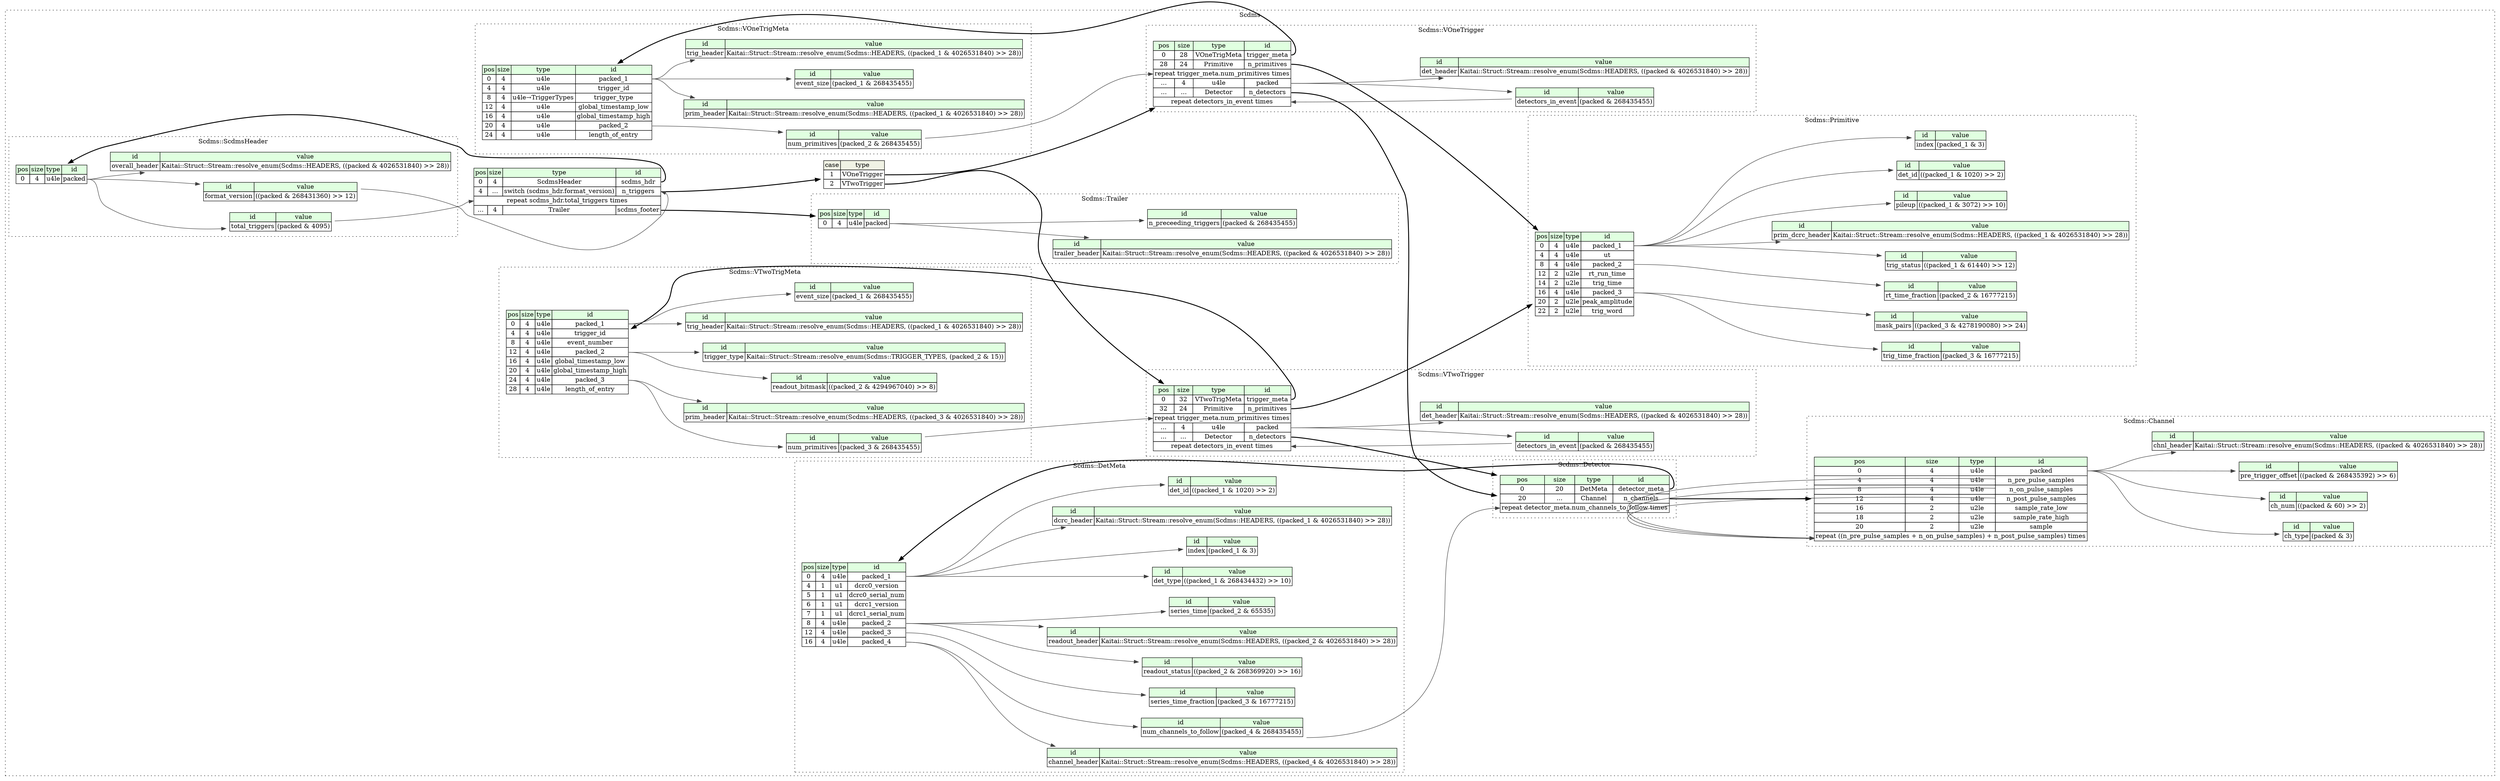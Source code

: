 digraph {
	rankdir=LR;
	node [shape=plaintext];
	subgraph cluster__scdms {
		label="Scdms";
		graph[style=dotted];

		scdms__seq [label=<<TABLE BORDER="0" CELLBORDER="1" CELLSPACING="0">
			<TR><TD BGCOLOR="#E0FFE0">pos</TD><TD BGCOLOR="#E0FFE0">size</TD><TD BGCOLOR="#E0FFE0">type</TD><TD BGCOLOR="#E0FFE0">id</TD></TR>
			<TR><TD PORT="scdms_hdr_pos">0</TD><TD PORT="scdms_hdr_size">4</TD><TD>ScdmsHeader</TD><TD PORT="scdms_hdr_type">scdms_hdr</TD></TR>
			<TR><TD PORT="n_triggers_pos">4</TD><TD PORT="n_triggers_size">...</TD><TD>switch (scdms_hdr.format_version)</TD><TD PORT="n_triggers_type">n_triggers</TD></TR>
			<TR><TD COLSPAN="4" PORT="n_triggers__repeat">repeat scdms_hdr.total_triggers times</TD></TR>
			<TR><TD PORT="scdms_footer_pos">...</TD><TD PORT="scdms_footer_size">4</TD><TD>Trailer</TD><TD PORT="scdms_footer_type">scdms_footer</TD></TR>
		</TABLE>>];
scdms__seq_n_triggers_switch [label=<<TABLE BORDER="0" CELLBORDER="1" CELLSPACING="0">
	<TR><TD BGCOLOR="#F0F2E4">case</TD><TD BGCOLOR="#F0F2E4">type</TD></TR>
	<TR><TD>1</TD><TD PORT="case0">VOneTrigger</TD></TR>
	<TR><TD>2</TD><TD PORT="case1">VTwoTrigger</TD></TR>
</TABLE>>];
		subgraph cluster__v_two_trigger {
			label="Scdms::VTwoTrigger";
			graph[style=dotted];

			v_two_trigger__seq [label=<<TABLE BORDER="0" CELLBORDER="1" CELLSPACING="0">
				<TR><TD BGCOLOR="#E0FFE0">pos</TD><TD BGCOLOR="#E0FFE0">size</TD><TD BGCOLOR="#E0FFE0">type</TD><TD BGCOLOR="#E0FFE0">id</TD></TR>
				<TR><TD PORT="trigger_meta_pos">0</TD><TD PORT="trigger_meta_size">32</TD><TD>VTwoTrigMeta</TD><TD PORT="trigger_meta_type">trigger_meta</TD></TR>
				<TR><TD PORT="n_primitives_pos">32</TD><TD PORT="n_primitives_size">24</TD><TD>Primitive</TD><TD PORT="n_primitives_type">n_primitives</TD></TR>
				<TR><TD COLSPAN="4" PORT="n_primitives__repeat">repeat trigger_meta.num_primitives times</TD></TR>
				<TR><TD PORT="packed_pos">...</TD><TD PORT="packed_size">4</TD><TD>u4le</TD><TD PORT="packed_type">packed</TD></TR>
				<TR><TD PORT="n_detectors_pos">...</TD><TD PORT="n_detectors_size">...</TD><TD>Detector</TD><TD PORT="n_detectors_type">n_detectors</TD></TR>
				<TR><TD COLSPAN="4" PORT="n_detectors__repeat">repeat detectors_in_event times</TD></TR>
			</TABLE>>];
			v_two_trigger__inst__detectors_in_event [label=<<TABLE BORDER="0" CELLBORDER="1" CELLSPACING="0">
				<TR><TD BGCOLOR="#E0FFE0">id</TD><TD BGCOLOR="#E0FFE0">value</TD></TR>
				<TR><TD>detectors_in_event</TD><TD>(packed &amp; 268435455)</TD></TR>
			</TABLE>>];
			v_two_trigger__inst__det_header [label=<<TABLE BORDER="0" CELLBORDER="1" CELLSPACING="0">
				<TR><TD BGCOLOR="#E0FFE0">id</TD><TD BGCOLOR="#E0FFE0">value</TD></TR>
				<TR><TD>det_header</TD><TD>Kaitai::Struct::Stream::resolve_enum(Scdms::HEADERS, ((packed &amp; 4026531840) &gt;&gt; 28))</TD></TR>
			</TABLE>>];
		}
		subgraph cluster__channel {
			label="Scdms::Channel";
			graph[style=dotted];

			channel__seq [label=<<TABLE BORDER="0" CELLBORDER="1" CELLSPACING="0">
				<TR><TD BGCOLOR="#E0FFE0">pos</TD><TD BGCOLOR="#E0FFE0">size</TD><TD BGCOLOR="#E0FFE0">type</TD><TD BGCOLOR="#E0FFE0">id</TD></TR>
				<TR><TD PORT="packed_pos">0</TD><TD PORT="packed_size">4</TD><TD>u4le</TD><TD PORT="packed_type">packed</TD></TR>
				<TR><TD PORT="n_pre_pulse_samples_pos">4</TD><TD PORT="n_pre_pulse_samples_size">4</TD><TD>u4le</TD><TD PORT="n_pre_pulse_samples_type">n_pre_pulse_samples</TD></TR>
				<TR><TD PORT="n_on_pulse_samples_pos">8</TD><TD PORT="n_on_pulse_samples_size">4</TD><TD>u4le</TD><TD PORT="n_on_pulse_samples_type">n_on_pulse_samples</TD></TR>
				<TR><TD PORT="n_post_pulse_samples_pos">12</TD><TD PORT="n_post_pulse_samples_size">4</TD><TD>u4le</TD><TD PORT="n_post_pulse_samples_type">n_post_pulse_samples</TD></TR>
				<TR><TD PORT="sample_rate_low_pos">16</TD><TD PORT="sample_rate_low_size">2</TD><TD>u2le</TD><TD PORT="sample_rate_low_type">sample_rate_low</TD></TR>
				<TR><TD PORT="sample_rate_high_pos">18</TD><TD PORT="sample_rate_high_size">2</TD><TD>u2le</TD><TD PORT="sample_rate_high_type">sample_rate_high</TD></TR>
				<TR><TD PORT="sample_pos">20</TD><TD PORT="sample_size">2</TD><TD>u2le</TD><TD PORT="sample_type">sample</TD></TR>
				<TR><TD COLSPAN="4" PORT="sample__repeat">repeat ((n_pre_pulse_samples + n_on_pulse_samples) + n_post_pulse_samples) times</TD></TR>
			</TABLE>>];
			channel__inst__ch_type [label=<<TABLE BORDER="0" CELLBORDER="1" CELLSPACING="0">
				<TR><TD BGCOLOR="#E0FFE0">id</TD><TD BGCOLOR="#E0FFE0">value</TD></TR>
				<TR><TD>ch_type</TD><TD>(packed &amp; 3)</TD></TR>
			</TABLE>>];
			channel__inst__ch_num [label=<<TABLE BORDER="0" CELLBORDER="1" CELLSPACING="0">
				<TR><TD BGCOLOR="#E0FFE0">id</TD><TD BGCOLOR="#E0FFE0">value</TD></TR>
				<TR><TD>ch_num</TD><TD>((packed &amp; 60) &gt;&gt; 2)</TD></TR>
			</TABLE>>];
			channel__inst__pre_trigger_offset [label=<<TABLE BORDER="0" CELLBORDER="1" CELLSPACING="0">
				<TR><TD BGCOLOR="#E0FFE0">id</TD><TD BGCOLOR="#E0FFE0">value</TD></TR>
				<TR><TD>pre_trigger_offset</TD><TD>((packed &amp; 268435392) &gt;&gt; 6)</TD></TR>
			</TABLE>>];
			channel__inst__chnl_header [label=<<TABLE BORDER="0" CELLBORDER="1" CELLSPACING="0">
				<TR><TD BGCOLOR="#E0FFE0">id</TD><TD BGCOLOR="#E0FFE0">value</TD></TR>
				<TR><TD>chnl_header</TD><TD>Kaitai::Struct::Stream::resolve_enum(Scdms::HEADERS, ((packed &amp; 4026531840) &gt;&gt; 28))</TD></TR>
			</TABLE>>];
		}
		subgraph cluster__v_one_trig_meta {
			label="Scdms::VOneTrigMeta";
			graph[style=dotted];

			v_one_trig_meta__seq [label=<<TABLE BORDER="0" CELLBORDER="1" CELLSPACING="0">
				<TR><TD BGCOLOR="#E0FFE0">pos</TD><TD BGCOLOR="#E0FFE0">size</TD><TD BGCOLOR="#E0FFE0">type</TD><TD BGCOLOR="#E0FFE0">id</TD></TR>
				<TR><TD PORT="packed_1_pos">0</TD><TD PORT="packed_1_size">4</TD><TD>u4le</TD><TD PORT="packed_1_type">packed_1</TD></TR>
				<TR><TD PORT="trigger_id_pos">4</TD><TD PORT="trigger_id_size">4</TD><TD>u4le</TD><TD PORT="trigger_id_type">trigger_id</TD></TR>
				<TR><TD PORT="trigger_type_pos">8</TD><TD PORT="trigger_type_size">4</TD><TD>u4le→TriggerTypes</TD><TD PORT="trigger_type_type">trigger_type</TD></TR>
				<TR><TD PORT="global_timestamp_low_pos">12</TD><TD PORT="global_timestamp_low_size">4</TD><TD>u4le</TD><TD PORT="global_timestamp_low_type">global_timestamp_low</TD></TR>
				<TR><TD PORT="global_timestamp_high_pos">16</TD><TD PORT="global_timestamp_high_size">4</TD><TD>u4le</TD><TD PORT="global_timestamp_high_type">global_timestamp_high</TD></TR>
				<TR><TD PORT="packed_2_pos">20</TD><TD PORT="packed_2_size">4</TD><TD>u4le</TD><TD PORT="packed_2_type">packed_2</TD></TR>
				<TR><TD PORT="length_of_entry_pos">24</TD><TD PORT="length_of_entry_size">4</TD><TD>u4le</TD><TD PORT="length_of_entry_type">length_of_entry</TD></TR>
			</TABLE>>];
			v_one_trig_meta__inst__event_size [label=<<TABLE BORDER="0" CELLBORDER="1" CELLSPACING="0">
				<TR><TD BGCOLOR="#E0FFE0">id</TD><TD BGCOLOR="#E0FFE0">value</TD></TR>
				<TR><TD>event_size</TD><TD>(packed_1 &amp; 268435455)</TD></TR>
			</TABLE>>];
			v_one_trig_meta__inst__trig_header [label=<<TABLE BORDER="0" CELLBORDER="1" CELLSPACING="0">
				<TR><TD BGCOLOR="#E0FFE0">id</TD><TD BGCOLOR="#E0FFE0">value</TD></TR>
				<TR><TD>trig_header</TD><TD>Kaitai::Struct::Stream::resolve_enum(Scdms::HEADERS, ((packed_1 &amp; 4026531840) &gt;&gt; 28))</TD></TR>
			</TABLE>>];
			v_one_trig_meta__inst__num_primitives [label=<<TABLE BORDER="0" CELLBORDER="1" CELLSPACING="0">
				<TR><TD BGCOLOR="#E0FFE0">id</TD><TD BGCOLOR="#E0FFE0">value</TD></TR>
				<TR><TD>num_primitives</TD><TD>(packed_2 &amp; 268435455)</TD></TR>
			</TABLE>>];
			v_one_trig_meta__inst__prim_header [label=<<TABLE BORDER="0" CELLBORDER="1" CELLSPACING="0">
				<TR><TD BGCOLOR="#E0FFE0">id</TD><TD BGCOLOR="#E0FFE0">value</TD></TR>
				<TR><TD>prim_header</TD><TD>Kaitai::Struct::Stream::resolve_enum(Scdms::HEADERS, ((packed_1 &amp; 4026531840) &gt;&gt; 28))</TD></TR>
			</TABLE>>];
		}
		subgraph cluster__detector {
			label="Scdms::Detector";
			graph[style=dotted];

			detector__seq [label=<<TABLE BORDER="0" CELLBORDER="1" CELLSPACING="0">
				<TR><TD BGCOLOR="#E0FFE0">pos</TD><TD BGCOLOR="#E0FFE0">size</TD><TD BGCOLOR="#E0FFE0">type</TD><TD BGCOLOR="#E0FFE0">id</TD></TR>
				<TR><TD PORT="detector_meta_pos">0</TD><TD PORT="detector_meta_size">20</TD><TD>DetMeta</TD><TD PORT="detector_meta_type">detector_meta</TD></TR>
				<TR><TD PORT="n_channels_pos">20</TD><TD PORT="n_channels_size">...</TD><TD>Channel</TD><TD PORT="n_channels_type">n_channels</TD></TR>
				<TR><TD COLSPAN="4" PORT="n_channels__repeat">repeat detector_meta.num_channels_to_follow times</TD></TR>
			</TABLE>>];
		}
		subgraph cluster__scdms_header {
			label="Scdms::ScdmsHeader";
			graph[style=dotted];

			scdms_header__seq [label=<<TABLE BORDER="0" CELLBORDER="1" CELLSPACING="0">
				<TR><TD BGCOLOR="#E0FFE0">pos</TD><TD BGCOLOR="#E0FFE0">size</TD><TD BGCOLOR="#E0FFE0">type</TD><TD BGCOLOR="#E0FFE0">id</TD></TR>
				<TR><TD PORT="packed_pos">0</TD><TD PORT="packed_size">4</TD><TD>u4le</TD><TD PORT="packed_type">packed</TD></TR>
			</TABLE>>];
			scdms_header__inst__overall_header [label=<<TABLE BORDER="0" CELLBORDER="1" CELLSPACING="0">
				<TR><TD BGCOLOR="#E0FFE0">id</TD><TD BGCOLOR="#E0FFE0">value</TD></TR>
				<TR><TD>overall_header</TD><TD>Kaitai::Struct::Stream::resolve_enum(Scdms::HEADERS, ((packed &amp; 4026531840) &gt;&gt; 28))</TD></TR>
			</TABLE>>];
			scdms_header__inst__total_triggers [label=<<TABLE BORDER="0" CELLBORDER="1" CELLSPACING="0">
				<TR><TD BGCOLOR="#E0FFE0">id</TD><TD BGCOLOR="#E0FFE0">value</TD></TR>
				<TR><TD>total_triggers</TD><TD>(packed &amp; 4095)</TD></TR>
			</TABLE>>];
			scdms_header__inst__format_version [label=<<TABLE BORDER="0" CELLBORDER="1" CELLSPACING="0">
				<TR><TD BGCOLOR="#E0FFE0">id</TD><TD BGCOLOR="#E0FFE0">value</TD></TR>
				<TR><TD>format_version</TD><TD>((packed &amp; 268431360) &gt;&gt; 12)</TD></TR>
			</TABLE>>];
		}
		subgraph cluster__v_two_trig_meta {
			label="Scdms::VTwoTrigMeta";
			graph[style=dotted];

			v_two_trig_meta__seq [label=<<TABLE BORDER="0" CELLBORDER="1" CELLSPACING="0">
				<TR><TD BGCOLOR="#E0FFE0">pos</TD><TD BGCOLOR="#E0FFE0">size</TD><TD BGCOLOR="#E0FFE0">type</TD><TD BGCOLOR="#E0FFE0">id</TD></TR>
				<TR><TD PORT="packed_1_pos">0</TD><TD PORT="packed_1_size">4</TD><TD>u4le</TD><TD PORT="packed_1_type">packed_1</TD></TR>
				<TR><TD PORT="trigger_id_pos">4</TD><TD PORT="trigger_id_size">4</TD><TD>u4le</TD><TD PORT="trigger_id_type">trigger_id</TD></TR>
				<TR><TD PORT="event_number_pos">8</TD><TD PORT="event_number_size">4</TD><TD>u4le</TD><TD PORT="event_number_type">event_number</TD></TR>
				<TR><TD PORT="packed_2_pos">12</TD><TD PORT="packed_2_size">4</TD><TD>u4le</TD><TD PORT="packed_2_type">packed_2</TD></TR>
				<TR><TD PORT="global_timestamp_low_pos">16</TD><TD PORT="global_timestamp_low_size">4</TD><TD>u4le</TD><TD PORT="global_timestamp_low_type">global_timestamp_low</TD></TR>
				<TR><TD PORT="global_timestamp_high_pos">20</TD><TD PORT="global_timestamp_high_size">4</TD><TD>u4le</TD><TD PORT="global_timestamp_high_type">global_timestamp_high</TD></TR>
				<TR><TD PORT="packed_3_pos">24</TD><TD PORT="packed_3_size">4</TD><TD>u4le</TD><TD PORT="packed_3_type">packed_3</TD></TR>
				<TR><TD PORT="length_of_entry_pos">28</TD><TD PORT="length_of_entry_size">4</TD><TD>u4le</TD><TD PORT="length_of_entry_type">length_of_entry</TD></TR>
			</TABLE>>];
			v_two_trig_meta__inst__prim_header [label=<<TABLE BORDER="0" CELLBORDER="1" CELLSPACING="0">
				<TR><TD BGCOLOR="#E0FFE0">id</TD><TD BGCOLOR="#E0FFE0">value</TD></TR>
				<TR><TD>prim_header</TD><TD>Kaitai::Struct::Stream::resolve_enum(Scdms::HEADERS, ((packed_3 &amp; 4026531840) &gt;&gt; 28))</TD></TR>
			</TABLE>>];
			v_two_trig_meta__inst__num_primitives [label=<<TABLE BORDER="0" CELLBORDER="1" CELLSPACING="0">
				<TR><TD BGCOLOR="#E0FFE0">id</TD><TD BGCOLOR="#E0FFE0">value</TD></TR>
				<TR><TD>num_primitives</TD><TD>(packed_3 &amp; 268435455)</TD></TR>
			</TABLE>>];
			v_two_trig_meta__inst__trigger_type [label=<<TABLE BORDER="0" CELLBORDER="1" CELLSPACING="0">
				<TR><TD BGCOLOR="#E0FFE0">id</TD><TD BGCOLOR="#E0FFE0">value</TD></TR>
				<TR><TD>trigger_type</TD><TD>Kaitai::Struct::Stream::resolve_enum(Scdms::TRIGGER_TYPES, (packed_2 &amp; 15))</TD></TR>
			</TABLE>>];
			v_two_trig_meta__inst__readout_bitmask [label=<<TABLE BORDER="0" CELLBORDER="1" CELLSPACING="0">
				<TR><TD BGCOLOR="#E0FFE0">id</TD><TD BGCOLOR="#E0FFE0">value</TD></TR>
				<TR><TD>readout_bitmask</TD><TD>((packed_2 &amp; 4294967040) &gt;&gt; 8)</TD></TR>
			</TABLE>>];
			v_two_trig_meta__inst__event_size [label=<<TABLE BORDER="0" CELLBORDER="1" CELLSPACING="0">
				<TR><TD BGCOLOR="#E0FFE0">id</TD><TD BGCOLOR="#E0FFE0">value</TD></TR>
				<TR><TD>event_size</TD><TD>(packed_1 &amp; 268435455)</TD></TR>
			</TABLE>>];
			v_two_trig_meta__inst__trig_header [label=<<TABLE BORDER="0" CELLBORDER="1" CELLSPACING="0">
				<TR><TD BGCOLOR="#E0FFE0">id</TD><TD BGCOLOR="#E0FFE0">value</TD></TR>
				<TR><TD>trig_header</TD><TD>Kaitai::Struct::Stream::resolve_enum(Scdms::HEADERS, ((packed_1 &amp; 4026531840) &gt;&gt; 28))</TD></TR>
			</TABLE>>];
		}
		subgraph cluster__trailer {
			label="Scdms::Trailer";
			graph[style=dotted];

			trailer__seq [label=<<TABLE BORDER="0" CELLBORDER="1" CELLSPACING="0">
				<TR><TD BGCOLOR="#E0FFE0">pos</TD><TD BGCOLOR="#E0FFE0">size</TD><TD BGCOLOR="#E0FFE0">type</TD><TD BGCOLOR="#E0FFE0">id</TD></TR>
				<TR><TD PORT="packed_pos">0</TD><TD PORT="packed_size">4</TD><TD>u4le</TD><TD PORT="packed_type">packed</TD></TR>
			</TABLE>>];
			trailer__inst__n_preceeding_triggers [label=<<TABLE BORDER="0" CELLBORDER="1" CELLSPACING="0">
				<TR><TD BGCOLOR="#E0FFE0">id</TD><TD BGCOLOR="#E0FFE0">value</TD></TR>
				<TR><TD>n_preceeding_triggers</TD><TD>(packed &amp; 268435455)</TD></TR>
			</TABLE>>];
			trailer__inst__trailer_header [label=<<TABLE BORDER="0" CELLBORDER="1" CELLSPACING="0">
				<TR><TD BGCOLOR="#E0FFE0">id</TD><TD BGCOLOR="#E0FFE0">value</TD></TR>
				<TR><TD>trailer_header</TD><TD>Kaitai::Struct::Stream::resolve_enum(Scdms::HEADERS, ((packed &amp; 4026531840) &gt;&gt; 28))</TD></TR>
			</TABLE>>];
		}
		subgraph cluster__primitive {
			label="Scdms::Primitive";
			graph[style=dotted];

			primitive__seq [label=<<TABLE BORDER="0" CELLBORDER="1" CELLSPACING="0">
				<TR><TD BGCOLOR="#E0FFE0">pos</TD><TD BGCOLOR="#E0FFE0">size</TD><TD BGCOLOR="#E0FFE0">type</TD><TD BGCOLOR="#E0FFE0">id</TD></TR>
				<TR><TD PORT="packed_1_pos">0</TD><TD PORT="packed_1_size">4</TD><TD>u4le</TD><TD PORT="packed_1_type">packed_1</TD></TR>
				<TR><TD PORT="ut_pos">4</TD><TD PORT="ut_size">4</TD><TD>u4le</TD><TD PORT="ut_type">ut</TD></TR>
				<TR><TD PORT="packed_2_pos">8</TD><TD PORT="packed_2_size">4</TD><TD>u4le</TD><TD PORT="packed_2_type">packed_2</TD></TR>
				<TR><TD PORT="rt_run_time_pos">12</TD><TD PORT="rt_run_time_size">2</TD><TD>u2le</TD><TD PORT="rt_run_time_type">rt_run_time</TD></TR>
				<TR><TD PORT="trig_time_pos">14</TD><TD PORT="trig_time_size">2</TD><TD>u2le</TD><TD PORT="trig_time_type">trig_time</TD></TR>
				<TR><TD PORT="packed_3_pos">16</TD><TD PORT="packed_3_size">4</TD><TD>u4le</TD><TD PORT="packed_3_type">packed_3</TD></TR>
				<TR><TD PORT="peak_amplitude_pos">20</TD><TD PORT="peak_amplitude_size">2</TD><TD>u2le</TD><TD PORT="peak_amplitude_type">peak_amplitude</TD></TR>
				<TR><TD PORT="trig_word_pos">22</TD><TD PORT="trig_word_size">2</TD><TD>u2le</TD><TD PORT="trig_word_type">trig_word</TD></TR>
			</TABLE>>];
			primitive__inst__rt_time_fraction [label=<<TABLE BORDER="0" CELLBORDER="1" CELLSPACING="0">
				<TR><TD BGCOLOR="#E0FFE0">id</TD><TD BGCOLOR="#E0FFE0">value</TD></TR>
				<TR><TD>rt_time_fraction</TD><TD>(packed_2 &amp; 16777215)</TD></TR>
			</TABLE>>];
			primitive__inst__pileup [label=<<TABLE BORDER="0" CELLBORDER="1" CELLSPACING="0">
				<TR><TD BGCOLOR="#E0FFE0">id</TD><TD BGCOLOR="#E0FFE0">value</TD></TR>
				<TR><TD>pileup</TD><TD>((packed_1 &amp; 3072) &gt;&gt; 10)</TD></TR>
			</TABLE>>];
			primitive__inst__det_id [label=<<TABLE BORDER="0" CELLBORDER="1" CELLSPACING="0">
				<TR><TD BGCOLOR="#E0FFE0">id</TD><TD BGCOLOR="#E0FFE0">value</TD></TR>
				<TR><TD>det_id</TD><TD>((packed_1 &amp; 1020) &gt;&gt; 2)</TD></TR>
			</TABLE>>];
			primitive__inst__trig_time_fraction [label=<<TABLE BORDER="0" CELLBORDER="1" CELLSPACING="0">
				<TR><TD BGCOLOR="#E0FFE0">id</TD><TD BGCOLOR="#E0FFE0">value</TD></TR>
				<TR><TD>trig_time_fraction</TD><TD>(packed_3 &amp; 16777215)</TD></TR>
			</TABLE>>];
			primitive__inst__mask_pairs [label=<<TABLE BORDER="0" CELLBORDER="1" CELLSPACING="0">
				<TR><TD BGCOLOR="#E0FFE0">id</TD><TD BGCOLOR="#E0FFE0">value</TD></TR>
				<TR><TD>mask_pairs</TD><TD>((packed_3 &amp; 4278190080) &gt;&gt; 24)</TD></TR>
			</TABLE>>];
			primitive__inst__index [label=<<TABLE BORDER="0" CELLBORDER="1" CELLSPACING="0">
				<TR><TD BGCOLOR="#E0FFE0">id</TD><TD BGCOLOR="#E0FFE0">value</TD></TR>
				<TR><TD>index</TD><TD>(packed_1 &amp; 3)</TD></TR>
			</TABLE>>];
			primitive__inst__trig_status [label=<<TABLE BORDER="0" CELLBORDER="1" CELLSPACING="0">
				<TR><TD BGCOLOR="#E0FFE0">id</TD><TD BGCOLOR="#E0FFE0">value</TD></TR>
				<TR><TD>trig_status</TD><TD>((packed_1 &amp; 61440) &gt;&gt; 12)</TD></TR>
			</TABLE>>];
			primitive__inst__prim_dcrc_header [label=<<TABLE BORDER="0" CELLBORDER="1" CELLSPACING="0">
				<TR><TD BGCOLOR="#E0FFE0">id</TD><TD BGCOLOR="#E0FFE0">value</TD></TR>
				<TR><TD>prim_dcrc_header</TD><TD>Kaitai::Struct::Stream::resolve_enum(Scdms::HEADERS, ((packed_1 &amp; 4026531840) &gt;&gt; 28))</TD></TR>
			</TABLE>>];
		}
		subgraph cluster__v_one_trigger {
			label="Scdms::VOneTrigger";
			graph[style=dotted];

			v_one_trigger__seq [label=<<TABLE BORDER="0" CELLBORDER="1" CELLSPACING="0">
				<TR><TD BGCOLOR="#E0FFE0">pos</TD><TD BGCOLOR="#E0FFE0">size</TD><TD BGCOLOR="#E0FFE0">type</TD><TD BGCOLOR="#E0FFE0">id</TD></TR>
				<TR><TD PORT="trigger_meta_pos">0</TD><TD PORT="trigger_meta_size">28</TD><TD>VOneTrigMeta</TD><TD PORT="trigger_meta_type">trigger_meta</TD></TR>
				<TR><TD PORT="n_primitives_pos">28</TD><TD PORT="n_primitives_size">24</TD><TD>Primitive</TD><TD PORT="n_primitives_type">n_primitives</TD></TR>
				<TR><TD COLSPAN="4" PORT="n_primitives__repeat">repeat trigger_meta.num_primitives times</TD></TR>
				<TR><TD PORT="packed_pos">...</TD><TD PORT="packed_size">4</TD><TD>u4le</TD><TD PORT="packed_type">packed</TD></TR>
				<TR><TD PORT="n_detectors_pos">...</TD><TD PORT="n_detectors_size">...</TD><TD>Detector</TD><TD PORT="n_detectors_type">n_detectors</TD></TR>
				<TR><TD COLSPAN="4" PORT="n_detectors__repeat">repeat detectors_in_event times</TD></TR>
			</TABLE>>];
			v_one_trigger__inst__detectors_in_event [label=<<TABLE BORDER="0" CELLBORDER="1" CELLSPACING="0">
				<TR><TD BGCOLOR="#E0FFE0">id</TD><TD BGCOLOR="#E0FFE0">value</TD></TR>
				<TR><TD>detectors_in_event</TD><TD>(packed &amp; 268435455)</TD></TR>
			</TABLE>>];
			v_one_trigger__inst__det_header [label=<<TABLE BORDER="0" CELLBORDER="1" CELLSPACING="0">
				<TR><TD BGCOLOR="#E0FFE0">id</TD><TD BGCOLOR="#E0FFE0">value</TD></TR>
				<TR><TD>det_header</TD><TD>Kaitai::Struct::Stream::resolve_enum(Scdms::HEADERS, ((packed &amp; 4026531840) &gt;&gt; 28))</TD></TR>
			</TABLE>>];
		}
		subgraph cluster__det_meta {
			label="Scdms::DetMeta";
			graph[style=dotted];

			det_meta__seq [label=<<TABLE BORDER="0" CELLBORDER="1" CELLSPACING="0">
				<TR><TD BGCOLOR="#E0FFE0">pos</TD><TD BGCOLOR="#E0FFE0">size</TD><TD BGCOLOR="#E0FFE0">type</TD><TD BGCOLOR="#E0FFE0">id</TD></TR>
				<TR><TD PORT="packed_1_pos">0</TD><TD PORT="packed_1_size">4</TD><TD>u4le</TD><TD PORT="packed_1_type">packed_1</TD></TR>
				<TR><TD PORT="dcrc0_version_pos">4</TD><TD PORT="dcrc0_version_size">1</TD><TD>u1</TD><TD PORT="dcrc0_version_type">dcrc0_version</TD></TR>
				<TR><TD PORT="dcrc0_serial_num_pos">5</TD><TD PORT="dcrc0_serial_num_size">1</TD><TD>u1</TD><TD PORT="dcrc0_serial_num_type">dcrc0_serial_num</TD></TR>
				<TR><TD PORT="dcrc1_version_pos">6</TD><TD PORT="dcrc1_version_size">1</TD><TD>u1</TD><TD PORT="dcrc1_version_type">dcrc1_version</TD></TR>
				<TR><TD PORT="dcrc1_serial_num_pos">7</TD><TD PORT="dcrc1_serial_num_size">1</TD><TD>u1</TD><TD PORT="dcrc1_serial_num_type">dcrc1_serial_num</TD></TR>
				<TR><TD PORT="packed_2_pos">8</TD><TD PORT="packed_2_size">4</TD><TD>u4le</TD><TD PORT="packed_2_type">packed_2</TD></TR>
				<TR><TD PORT="packed_3_pos">12</TD><TD PORT="packed_3_size">4</TD><TD>u4le</TD><TD PORT="packed_3_type">packed_3</TD></TR>
				<TR><TD PORT="packed_4_pos">16</TD><TD PORT="packed_4_size">4</TD><TD>u4le</TD><TD PORT="packed_4_type">packed_4</TD></TR>
			</TABLE>>];
			det_meta__inst__readout_header [label=<<TABLE BORDER="0" CELLBORDER="1" CELLSPACING="0">
				<TR><TD BGCOLOR="#E0FFE0">id</TD><TD BGCOLOR="#E0FFE0">value</TD></TR>
				<TR><TD>readout_header</TD><TD>Kaitai::Struct::Stream::resolve_enum(Scdms::HEADERS, ((packed_2 &amp; 4026531840) &gt;&gt; 28))</TD></TR>
			</TABLE>>];
			det_meta__inst__series_time_fraction [label=<<TABLE BORDER="0" CELLBORDER="1" CELLSPACING="0">
				<TR><TD BGCOLOR="#E0FFE0">id</TD><TD BGCOLOR="#E0FFE0">value</TD></TR>
				<TR><TD>series_time_fraction</TD><TD>(packed_3 &amp; 16777215)</TD></TR>
			</TABLE>>];
			det_meta__inst__num_channels_to_follow [label=<<TABLE BORDER="0" CELLBORDER="1" CELLSPACING="0">
				<TR><TD BGCOLOR="#E0FFE0">id</TD><TD BGCOLOR="#E0FFE0">value</TD></TR>
				<TR><TD>num_channels_to_follow</TD><TD>(packed_4 &amp; 268435455)</TD></TR>
			</TABLE>>];
			det_meta__inst__det_id [label=<<TABLE BORDER="0" CELLBORDER="1" CELLSPACING="0">
				<TR><TD BGCOLOR="#E0FFE0">id</TD><TD BGCOLOR="#E0FFE0">value</TD></TR>
				<TR><TD>det_id</TD><TD>((packed_1 &amp; 1020) &gt;&gt; 2)</TD></TR>
			</TABLE>>];
			det_meta__inst__det_type [label=<<TABLE BORDER="0" CELLBORDER="1" CELLSPACING="0">
				<TR><TD BGCOLOR="#E0FFE0">id</TD><TD BGCOLOR="#E0FFE0">value</TD></TR>
				<TR><TD>det_type</TD><TD>((packed_1 &amp; 268434432) &gt;&gt; 10)</TD></TR>
			</TABLE>>];
			det_meta__inst__index [label=<<TABLE BORDER="0" CELLBORDER="1" CELLSPACING="0">
				<TR><TD BGCOLOR="#E0FFE0">id</TD><TD BGCOLOR="#E0FFE0">value</TD></TR>
				<TR><TD>index</TD><TD>(packed_1 &amp; 3)</TD></TR>
			</TABLE>>];
			det_meta__inst__dcrc_header [label=<<TABLE BORDER="0" CELLBORDER="1" CELLSPACING="0">
				<TR><TD BGCOLOR="#E0FFE0">id</TD><TD BGCOLOR="#E0FFE0">value</TD></TR>
				<TR><TD>dcrc_header</TD><TD>Kaitai::Struct::Stream::resolve_enum(Scdms::HEADERS, ((packed_1 &amp; 4026531840) &gt;&gt; 28))</TD></TR>
			</TABLE>>];
			det_meta__inst__channel_header [label=<<TABLE BORDER="0" CELLBORDER="1" CELLSPACING="0">
				<TR><TD BGCOLOR="#E0FFE0">id</TD><TD BGCOLOR="#E0FFE0">value</TD></TR>
				<TR><TD>channel_header</TD><TD>Kaitai::Struct::Stream::resolve_enum(Scdms::HEADERS, ((packed_4 &amp; 4026531840) &gt;&gt; 28))</TD></TR>
			</TABLE>>];
			det_meta__inst__series_time [label=<<TABLE BORDER="0" CELLBORDER="1" CELLSPACING="0">
				<TR><TD BGCOLOR="#E0FFE0">id</TD><TD BGCOLOR="#E0FFE0">value</TD></TR>
				<TR><TD>series_time</TD><TD>(packed_2 &amp; 65535)</TD></TR>
			</TABLE>>];
			det_meta__inst__readout_status [label=<<TABLE BORDER="0" CELLBORDER="1" CELLSPACING="0">
				<TR><TD BGCOLOR="#E0FFE0">id</TD><TD BGCOLOR="#E0FFE0">value</TD></TR>
				<TR><TD>readout_status</TD><TD>((packed_2 &amp; 268369920) &gt;&gt; 16)</TD></TR>
			</TABLE>>];
		}
	}
	scdms__seq:scdms_hdr_type -> scdms_header__seq [style=bold];
	scdms__seq:n_triggers_type -> scdms__seq_n_triggers_switch [style=bold];
	scdms__seq_n_triggers_switch:case0 -> v_one_trigger__seq [style=bold];
	scdms__seq_n_triggers_switch:case1 -> v_two_trigger__seq [style=bold];
	scdms_header__inst__format_version:format_version_type -> scdms__seq:n_triggers_type [color="#404040"];
	scdms_header__inst__total_triggers:total_triggers_type -> scdms__seq:n_triggers__repeat [color="#404040"];
	scdms__seq:scdms_footer_type -> trailer__seq [style=bold];
	v_two_trigger__seq:trigger_meta_type -> v_two_trig_meta__seq [style=bold];
	v_two_trigger__seq:n_primitives_type -> primitive__seq [style=bold];
	v_two_trig_meta__inst__num_primitives:num_primitives_type -> v_two_trigger__seq:n_primitives__repeat [color="#404040"];
	v_two_trigger__seq:n_detectors_type -> detector__seq [style=bold];
	v_two_trigger__inst__detectors_in_event:detectors_in_event_type -> v_two_trigger__seq:n_detectors__repeat [color="#404040"];
	v_two_trigger__seq:packed_type -> v_two_trigger__inst__detectors_in_event [color="#404040"];
	v_two_trigger__seq:packed_type -> v_two_trigger__inst__det_header [color="#404040"];
	channel__seq:n_pre_pulse_samples_type -> channel__seq:sample__repeat [color="#404040"];
	channel__seq:n_on_pulse_samples_type -> channel__seq:sample__repeat [color="#404040"];
	channel__seq:n_post_pulse_samples_type -> channel__seq:sample__repeat [color="#404040"];
	channel__seq:packed_type -> channel__inst__ch_type [color="#404040"];
	channel__seq:packed_type -> channel__inst__ch_num [color="#404040"];
	channel__seq:packed_type -> channel__inst__pre_trigger_offset [color="#404040"];
	channel__seq:packed_type -> channel__inst__chnl_header [color="#404040"];
	v_one_trig_meta__seq:packed_1_type -> v_one_trig_meta__inst__event_size [color="#404040"];
	v_one_trig_meta__seq:packed_1_type -> v_one_trig_meta__inst__trig_header [color="#404040"];
	v_one_trig_meta__seq:packed_2_type -> v_one_trig_meta__inst__num_primitives [color="#404040"];
	v_one_trig_meta__seq:packed_1_type -> v_one_trig_meta__inst__prim_header [color="#404040"];
	detector__seq:detector_meta_type -> det_meta__seq [style=bold];
	detector__seq:n_channels_type -> channel__seq [style=bold];
	det_meta__inst__num_channels_to_follow:num_channels_to_follow_type -> detector__seq:n_channels__repeat [color="#404040"];
	scdms_header__seq:packed_type -> scdms_header__inst__overall_header [color="#404040"];
	scdms_header__seq:packed_type -> scdms_header__inst__total_triggers [color="#404040"];
	scdms_header__seq:packed_type -> scdms_header__inst__format_version [color="#404040"];
	v_two_trig_meta__seq:packed_3_type -> v_two_trig_meta__inst__prim_header [color="#404040"];
	v_two_trig_meta__seq:packed_3_type -> v_two_trig_meta__inst__num_primitives [color="#404040"];
	v_two_trig_meta__seq:packed_2_type -> v_two_trig_meta__inst__trigger_type [color="#404040"];
	v_two_trig_meta__seq:packed_2_type -> v_two_trig_meta__inst__readout_bitmask [color="#404040"];
	v_two_trig_meta__seq:packed_1_type -> v_two_trig_meta__inst__event_size [color="#404040"];
	v_two_trig_meta__seq:packed_1_type -> v_two_trig_meta__inst__trig_header [color="#404040"];
	trailer__seq:packed_type -> trailer__inst__n_preceeding_triggers [color="#404040"];
	trailer__seq:packed_type -> trailer__inst__trailer_header [color="#404040"];
	primitive__seq:packed_2_type -> primitive__inst__rt_time_fraction [color="#404040"];
	primitive__seq:packed_1_type -> primitive__inst__pileup [color="#404040"];
	primitive__seq:packed_1_type -> primitive__inst__det_id [color="#404040"];
	primitive__seq:packed_3_type -> primitive__inst__trig_time_fraction [color="#404040"];
	primitive__seq:packed_3_type -> primitive__inst__mask_pairs [color="#404040"];
	primitive__seq:packed_1_type -> primitive__inst__index [color="#404040"];
	primitive__seq:packed_1_type -> primitive__inst__trig_status [color="#404040"];
	primitive__seq:packed_1_type -> primitive__inst__prim_dcrc_header [color="#404040"];
	v_one_trigger__seq:trigger_meta_type -> v_one_trig_meta__seq [style=bold];
	v_one_trigger__seq:n_primitives_type -> primitive__seq [style=bold];
	v_one_trig_meta__inst__num_primitives:num_primitives_type -> v_one_trigger__seq:n_primitives__repeat [color="#404040"];
	v_one_trigger__seq:n_detectors_type -> detector__seq [style=bold];
	v_one_trigger__inst__detectors_in_event:detectors_in_event_type -> v_one_trigger__seq:n_detectors__repeat [color="#404040"];
	v_one_trigger__seq:packed_type -> v_one_trigger__inst__detectors_in_event [color="#404040"];
	v_one_trigger__seq:packed_type -> v_one_trigger__inst__det_header [color="#404040"];
	det_meta__seq:packed_2_type -> det_meta__inst__readout_header [color="#404040"];
	det_meta__seq:packed_3_type -> det_meta__inst__series_time_fraction [color="#404040"];
	det_meta__seq:packed_4_type -> det_meta__inst__num_channels_to_follow [color="#404040"];
	det_meta__seq:packed_1_type -> det_meta__inst__det_id [color="#404040"];
	det_meta__seq:packed_1_type -> det_meta__inst__det_type [color="#404040"];
	det_meta__seq:packed_1_type -> det_meta__inst__index [color="#404040"];
	det_meta__seq:packed_1_type -> det_meta__inst__dcrc_header [color="#404040"];
	det_meta__seq:packed_4_type -> det_meta__inst__channel_header [color="#404040"];
	det_meta__seq:packed_2_type -> det_meta__inst__series_time [color="#404040"];
	det_meta__seq:packed_2_type -> det_meta__inst__readout_status [color="#404040"];
}
